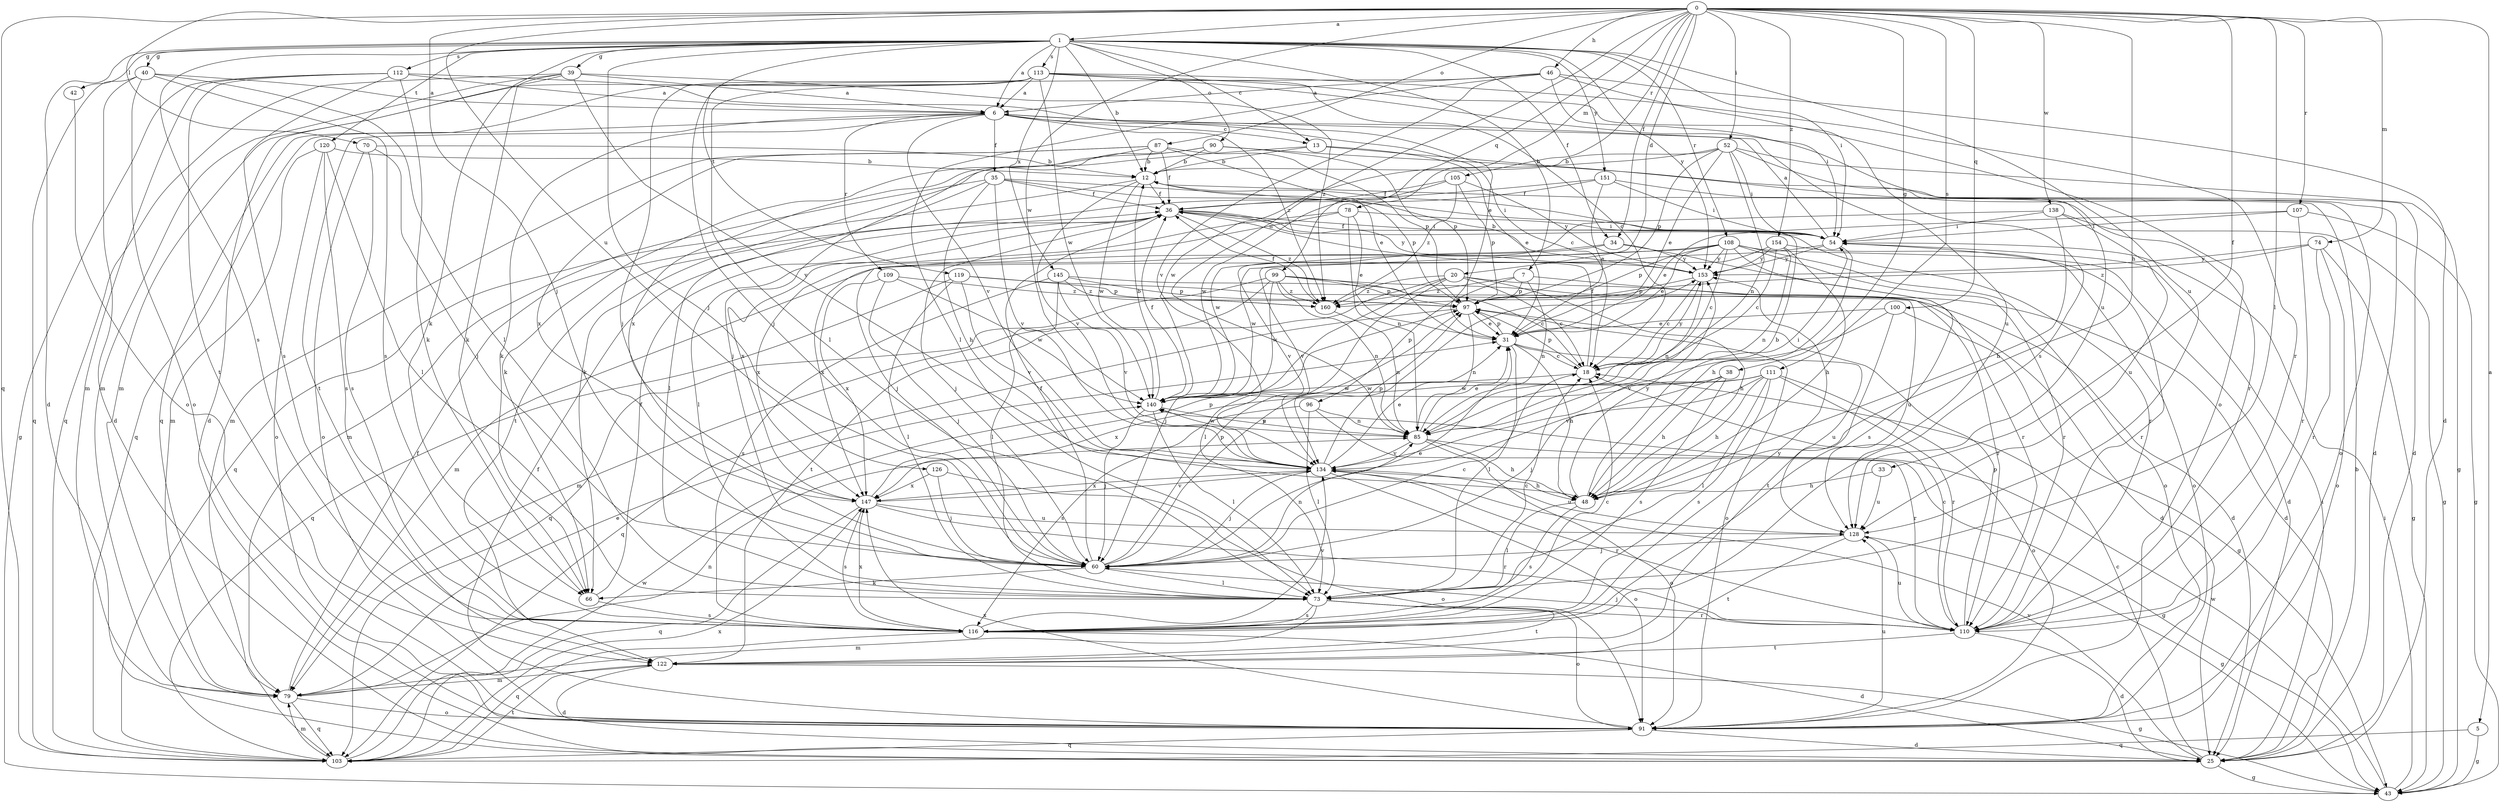 strict digraph  {
0;
1;
5;
6;
7;
12;
13;
18;
20;
25;
31;
33;
34;
35;
36;
38;
39;
40;
42;
43;
46;
48;
52;
54;
60;
66;
70;
73;
74;
78;
79;
85;
87;
90;
91;
96;
97;
99;
100;
103;
105;
107;
108;
109;
110;
111;
112;
113;
116;
119;
120;
122;
126;
128;
134;
138;
140;
145;
147;
151;
153;
154;
160;
0 -> 1  [label=a];
0 -> 5  [label=a];
0 -> 20  [label=d];
0 -> 33  [label=f];
0 -> 34  [label=f];
0 -> 38  [label=g];
0 -> 46  [label=h];
0 -> 48  [label=h];
0 -> 52  [label=i];
0 -> 60  [label=j];
0 -> 70  [label=l];
0 -> 73  [label=l];
0 -> 74  [label=m];
0 -> 78  [label=m];
0 -> 85  [label=n];
0 -> 87  [label=o];
0 -> 99  [label=q];
0 -> 100  [label=q];
0 -> 103  [label=q];
0 -> 105  [label=r];
0 -> 107  [label=r];
0 -> 111  [label=s];
0 -> 126  [label=u];
0 -> 138  [label=w];
0 -> 140  [label=w];
0 -> 154  [label=z];
1 -> 6  [label=a];
1 -> 7  [label=b];
1 -> 12  [label=b];
1 -> 13  [label=c];
1 -> 25  [label=d];
1 -> 34  [label=f];
1 -> 39  [label=g];
1 -> 40  [label=g];
1 -> 42  [label=g];
1 -> 54  [label=i];
1 -> 60  [label=j];
1 -> 66  [label=k];
1 -> 90  [label=o];
1 -> 108  [label=r];
1 -> 112  [label=s];
1 -> 113  [label=s];
1 -> 116  [label=s];
1 -> 119  [label=t];
1 -> 120  [label=t];
1 -> 128  [label=u];
1 -> 145  [label=x];
1 -> 151  [label=y];
1 -> 153  [label=y];
5 -> 43  [label=g];
5 -> 103  [label=q];
6 -> 13  [label=c];
6 -> 18  [label=c];
6 -> 35  [label=f];
6 -> 66  [label=k];
6 -> 103  [label=q];
6 -> 109  [label=r];
6 -> 122  [label=t];
6 -> 128  [label=u];
6 -> 134  [label=v];
6 -> 160  [label=z];
7 -> 85  [label=n];
7 -> 96  [label=p];
7 -> 97  [label=p];
7 -> 110  [label=r];
7 -> 160  [label=z];
12 -> 36  [label=f];
12 -> 103  [label=q];
12 -> 134  [label=v];
12 -> 140  [label=w];
13 -> 12  [label=b];
13 -> 31  [label=e];
13 -> 66  [label=k];
13 -> 110  [label=r];
18 -> 36  [label=f];
18 -> 97  [label=p];
18 -> 140  [label=w];
18 -> 153  [label=y];
20 -> 18  [label=c];
20 -> 25  [label=d];
20 -> 48  [label=h];
20 -> 60  [label=j];
20 -> 73  [label=l];
20 -> 122  [label=t];
20 -> 160  [label=z];
25 -> 12  [label=b];
25 -> 18  [label=c];
25 -> 43  [label=g];
25 -> 54  [label=i];
25 -> 134  [label=v];
31 -> 18  [label=c];
31 -> 48  [label=h];
31 -> 73  [label=l];
31 -> 97  [label=p];
31 -> 128  [label=u];
33 -> 48  [label=h];
33 -> 128  [label=u];
34 -> 110  [label=r];
34 -> 134  [label=v];
34 -> 147  [label=x];
34 -> 153  [label=y];
35 -> 36  [label=f];
35 -> 48  [label=h];
35 -> 54  [label=i];
35 -> 73  [label=l];
35 -> 79  [label=m];
35 -> 97  [label=p];
35 -> 134  [label=v];
36 -> 54  [label=i];
36 -> 60  [label=j];
36 -> 73  [label=l];
36 -> 110  [label=r];
36 -> 153  [label=y];
36 -> 160  [label=z];
38 -> 48  [label=h];
38 -> 60  [label=j];
38 -> 116  [label=s];
38 -> 140  [label=w];
39 -> 6  [label=a];
39 -> 25  [label=d];
39 -> 66  [label=k];
39 -> 79  [label=m];
39 -> 103  [label=q];
39 -> 134  [label=v];
39 -> 160  [label=z];
40 -> 6  [label=a];
40 -> 25  [label=d];
40 -> 73  [label=l];
40 -> 91  [label=o];
40 -> 103  [label=q];
40 -> 116  [label=s];
42 -> 91  [label=o];
43 -> 54  [label=i];
43 -> 140  [label=w];
46 -> 6  [label=a];
46 -> 25  [label=d];
46 -> 54  [label=i];
46 -> 60  [label=j];
46 -> 73  [label=l];
46 -> 116  [label=s];
46 -> 134  [label=v];
48 -> 12  [label=b];
48 -> 73  [label=l];
48 -> 116  [label=s];
48 -> 153  [label=y];
52 -> 12  [label=b];
52 -> 25  [label=d];
52 -> 31  [label=e];
52 -> 43  [label=g];
52 -> 54  [label=i];
52 -> 85  [label=n];
52 -> 97  [label=p];
52 -> 140  [label=w];
54 -> 6  [label=a];
54 -> 36  [label=f];
54 -> 48  [label=h];
54 -> 79  [label=m];
54 -> 110  [label=r];
54 -> 153  [label=y];
60 -> 18  [label=c];
60 -> 31  [label=e];
60 -> 36  [label=f];
60 -> 66  [label=k];
60 -> 73  [label=l];
60 -> 85  [label=n];
60 -> 97  [label=p];
60 -> 153  [label=y];
66 -> 36  [label=f];
66 -> 116  [label=s];
70 -> 12  [label=b];
70 -> 60  [label=j];
70 -> 91  [label=o];
70 -> 116  [label=s];
73 -> 18  [label=c];
73 -> 79  [label=m];
73 -> 91  [label=o];
73 -> 110  [label=r];
73 -> 116  [label=s];
73 -> 122  [label=t];
74 -> 43  [label=g];
74 -> 91  [label=o];
74 -> 110  [label=r];
74 -> 153  [label=y];
74 -> 160  [label=z];
78 -> 31  [label=e];
78 -> 54  [label=i];
78 -> 60  [label=j];
78 -> 85  [label=n];
78 -> 147  [label=x];
79 -> 31  [label=e];
79 -> 36  [label=f];
79 -> 85  [label=n];
79 -> 91  [label=o];
79 -> 103  [label=q];
85 -> 31  [label=e];
85 -> 43  [label=g];
85 -> 48  [label=h];
85 -> 54  [label=i];
85 -> 91  [label=o];
85 -> 134  [label=v];
85 -> 140  [label=w];
87 -> 12  [label=b];
87 -> 31  [label=e];
87 -> 36  [label=f];
87 -> 60  [label=j];
87 -> 79  [label=m];
87 -> 97  [label=p];
87 -> 147  [label=x];
90 -> 12  [label=b];
90 -> 25  [label=d];
90 -> 66  [label=k];
90 -> 97  [label=p];
90 -> 147  [label=x];
91 -> 25  [label=d];
91 -> 36  [label=f];
91 -> 103  [label=q];
91 -> 128  [label=u];
91 -> 147  [label=x];
96 -> 73  [label=l];
96 -> 85  [label=n];
96 -> 110  [label=r];
96 -> 116  [label=s];
97 -> 31  [label=e];
97 -> 85  [label=n];
97 -> 91  [label=o];
97 -> 103  [label=q];
99 -> 18  [label=c];
99 -> 25  [label=d];
99 -> 79  [label=m];
99 -> 85  [label=n];
99 -> 97  [label=p];
99 -> 103  [label=q];
99 -> 140  [label=w];
99 -> 160  [label=z];
100 -> 31  [label=e];
100 -> 43  [label=g];
100 -> 122  [label=t];
100 -> 134  [label=v];
103 -> 79  [label=m];
103 -> 122  [label=t];
103 -> 140  [label=w];
103 -> 147  [label=x];
105 -> 36  [label=f];
105 -> 97  [label=p];
105 -> 140  [label=w];
105 -> 153  [label=y];
105 -> 160  [label=z];
107 -> 31  [label=e];
107 -> 43  [label=g];
107 -> 54  [label=i];
107 -> 110  [label=r];
108 -> 18  [label=c];
108 -> 25  [label=d];
108 -> 31  [label=e];
108 -> 91  [label=o];
108 -> 97  [label=p];
108 -> 110  [label=r];
108 -> 116  [label=s];
108 -> 140  [label=w];
108 -> 147  [label=x];
108 -> 153  [label=y];
109 -> 60  [label=j];
109 -> 140  [label=w];
109 -> 147  [label=x];
109 -> 160  [label=z];
110 -> 18  [label=c];
110 -> 25  [label=d];
110 -> 60  [label=j];
110 -> 97  [label=p];
110 -> 122  [label=t];
110 -> 128  [label=u];
111 -> 48  [label=h];
111 -> 73  [label=l];
111 -> 91  [label=o];
111 -> 110  [label=r];
111 -> 116  [label=s];
111 -> 134  [label=v];
111 -> 140  [label=w];
111 -> 147  [label=x];
112 -> 6  [label=a];
112 -> 31  [label=e];
112 -> 43  [label=g];
112 -> 66  [label=k];
112 -> 79  [label=m];
112 -> 116  [label=s];
112 -> 122  [label=t];
113 -> 6  [label=a];
113 -> 18  [label=c];
113 -> 60  [label=j];
113 -> 73  [label=l];
113 -> 79  [label=m];
113 -> 91  [label=o];
113 -> 103  [label=q];
113 -> 110  [label=r];
113 -> 128  [label=u];
113 -> 140  [label=w];
116 -> 18  [label=c];
116 -> 25  [label=d];
116 -> 103  [label=q];
116 -> 134  [label=v];
116 -> 147  [label=x];
116 -> 153  [label=y];
119 -> 73  [label=l];
119 -> 97  [label=p];
119 -> 103  [label=q];
119 -> 128  [label=u];
119 -> 134  [label=v];
120 -> 12  [label=b];
120 -> 73  [label=l];
120 -> 79  [label=m];
120 -> 91  [label=o];
120 -> 116  [label=s];
122 -> 25  [label=d];
122 -> 43  [label=g];
122 -> 79  [label=m];
126 -> 60  [label=j];
126 -> 91  [label=o];
126 -> 147  [label=x];
128 -> 43  [label=g];
128 -> 60  [label=j];
128 -> 122  [label=t];
134 -> 31  [label=e];
134 -> 48  [label=h];
134 -> 60  [label=j];
134 -> 91  [label=o];
134 -> 97  [label=p];
134 -> 110  [label=r];
134 -> 128  [label=u];
134 -> 147  [label=x];
138 -> 43  [label=g];
138 -> 48  [label=h];
138 -> 54  [label=i];
138 -> 128  [label=u];
138 -> 140  [label=w];
140 -> 12  [label=b];
140 -> 36  [label=f];
140 -> 60  [label=j];
140 -> 73  [label=l];
140 -> 85  [label=n];
145 -> 25  [label=d];
145 -> 73  [label=l];
145 -> 97  [label=p];
145 -> 116  [label=s];
145 -> 134  [label=v];
145 -> 160  [label=z];
147 -> 97  [label=p];
147 -> 103  [label=q];
147 -> 110  [label=r];
147 -> 116  [label=s];
147 -> 128  [label=u];
147 -> 134  [label=v];
151 -> 31  [label=e];
151 -> 36  [label=f];
151 -> 54  [label=i];
151 -> 91  [label=o];
151 -> 122  [label=t];
153 -> 12  [label=b];
153 -> 18  [label=c];
153 -> 85  [label=n];
153 -> 97  [label=p];
154 -> 18  [label=c];
154 -> 48  [label=h];
154 -> 85  [label=n];
154 -> 91  [label=o];
154 -> 134  [label=v];
154 -> 153  [label=y];
160 -> 36  [label=f];
160 -> 85  [label=n];
}
